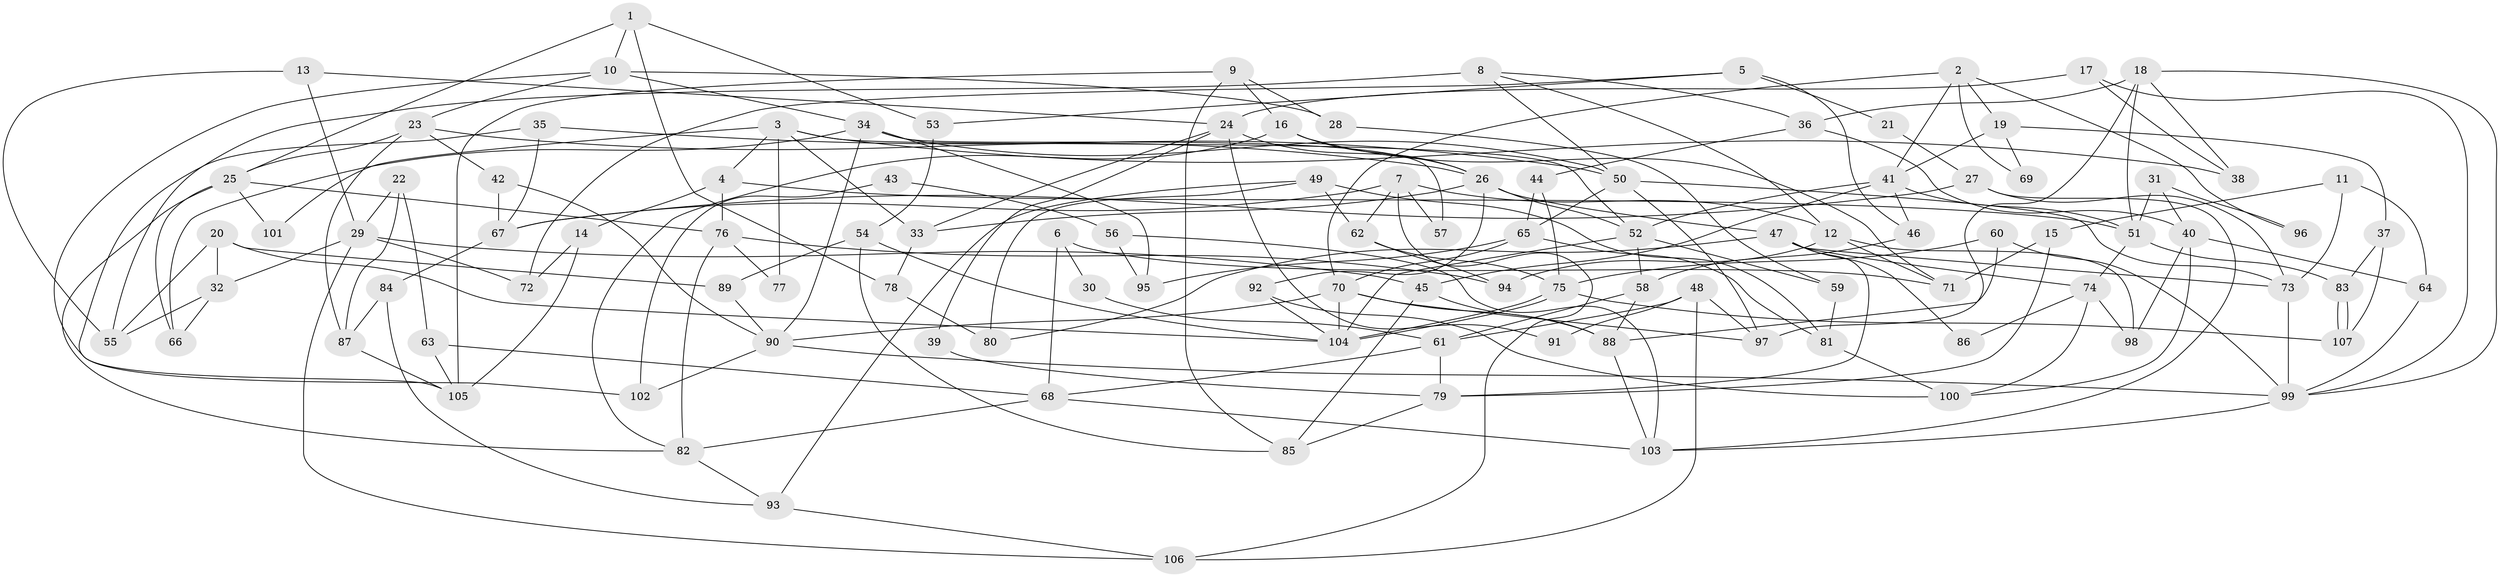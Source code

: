 // coarse degree distribution, {6: 0.08108108108108109, 8: 0.08108108108108109, 4: 0.16216216216216217, 3: 0.28378378378378377, 5: 0.16216216216216217, 11: 0.013513513513513514, 9: 0.02702702702702703, 13: 0.013513513513513514, 12: 0.013513513513513514, 2: 0.12162162162162163, 7: 0.04054054054054054}
// Generated by graph-tools (version 1.1) at 2025/18/03/04/25 18:18:39]
// undirected, 107 vertices, 214 edges
graph export_dot {
graph [start="1"]
  node [color=gray90,style=filled];
  1;
  2;
  3;
  4;
  5;
  6;
  7;
  8;
  9;
  10;
  11;
  12;
  13;
  14;
  15;
  16;
  17;
  18;
  19;
  20;
  21;
  22;
  23;
  24;
  25;
  26;
  27;
  28;
  29;
  30;
  31;
  32;
  33;
  34;
  35;
  36;
  37;
  38;
  39;
  40;
  41;
  42;
  43;
  44;
  45;
  46;
  47;
  48;
  49;
  50;
  51;
  52;
  53;
  54;
  55;
  56;
  57;
  58;
  59;
  60;
  61;
  62;
  63;
  64;
  65;
  66;
  67;
  68;
  69;
  70;
  71;
  72;
  73;
  74;
  75;
  76;
  77;
  78;
  79;
  80;
  81;
  82;
  83;
  84;
  85;
  86;
  87;
  88;
  89;
  90;
  91;
  92;
  93;
  94;
  95;
  96;
  97;
  98;
  99;
  100;
  101;
  102;
  103;
  104;
  105;
  106;
  107;
  1 -- 25;
  1 -- 53;
  1 -- 10;
  1 -- 78;
  2 -- 41;
  2 -- 70;
  2 -- 19;
  2 -- 69;
  2 -- 96;
  3 -- 52;
  3 -- 33;
  3 -- 4;
  3 -- 38;
  3 -- 77;
  3 -- 101;
  4 -- 51;
  4 -- 14;
  4 -- 76;
  5 -- 46;
  5 -- 72;
  5 -- 21;
  5 -- 53;
  6 -- 68;
  6 -- 71;
  6 -- 30;
  7 -- 12;
  7 -- 106;
  7 -- 57;
  7 -- 62;
  7 -- 67;
  8 -- 50;
  8 -- 36;
  8 -- 12;
  8 -- 55;
  9 -- 85;
  9 -- 16;
  9 -- 28;
  9 -- 105;
  10 -- 23;
  10 -- 28;
  10 -- 34;
  10 -- 102;
  11 -- 64;
  11 -- 73;
  11 -- 15;
  12 -- 94;
  12 -- 71;
  12 -- 98;
  13 -- 24;
  13 -- 55;
  13 -- 29;
  14 -- 105;
  14 -- 72;
  15 -- 71;
  15 -- 79;
  16 -- 82;
  16 -- 26;
  16 -- 71;
  17 -- 38;
  17 -- 99;
  17 -- 24;
  18 -- 99;
  18 -- 51;
  18 -- 36;
  18 -- 38;
  18 -- 97;
  19 -- 41;
  19 -- 37;
  19 -- 69;
  20 -- 104;
  20 -- 55;
  20 -- 32;
  20 -- 89;
  21 -- 27;
  22 -- 29;
  22 -- 87;
  22 -- 63;
  23 -- 42;
  23 -- 25;
  23 -- 26;
  23 -- 87;
  24 -- 26;
  24 -- 33;
  24 -- 39;
  24 -- 91;
  25 -- 66;
  25 -- 82;
  25 -- 76;
  25 -- 101;
  26 -- 52;
  26 -- 33;
  26 -- 47;
  26 -- 92;
  27 -- 103;
  27 -- 67;
  27 -- 73;
  28 -- 59;
  29 -- 45;
  29 -- 32;
  29 -- 72;
  29 -- 106;
  30 -- 61;
  31 -- 51;
  31 -- 40;
  31 -- 96;
  32 -- 55;
  32 -- 66;
  33 -- 78;
  34 -- 50;
  34 -- 57;
  34 -- 66;
  34 -- 90;
  34 -- 95;
  35 -- 105;
  35 -- 50;
  35 -- 67;
  36 -- 40;
  36 -- 44;
  37 -- 107;
  37 -- 83;
  39 -- 79;
  40 -- 100;
  40 -- 98;
  40 -- 64;
  41 -- 52;
  41 -- 45;
  41 -- 46;
  41 -- 51;
  42 -- 67;
  42 -- 90;
  43 -- 102;
  43 -- 56;
  44 -- 75;
  44 -- 65;
  45 -- 88;
  45 -- 85;
  46 -- 58;
  47 -- 80;
  47 -- 73;
  47 -- 74;
  47 -- 79;
  47 -- 86;
  48 -- 61;
  48 -- 97;
  48 -- 91;
  48 -- 106;
  49 -- 81;
  49 -- 93;
  49 -- 62;
  49 -- 80;
  50 -- 97;
  50 -- 73;
  50 -- 65;
  51 -- 83;
  51 -- 74;
  52 -- 58;
  52 -- 59;
  52 -- 104;
  53 -- 54;
  54 -- 104;
  54 -- 89;
  54 -- 85;
  56 -- 103;
  56 -- 95;
  58 -- 88;
  58 -- 61;
  59 -- 81;
  60 -- 75;
  60 -- 99;
  60 -- 88;
  61 -- 79;
  61 -- 68;
  62 -- 75;
  62 -- 94;
  63 -- 105;
  63 -- 68;
  64 -- 99;
  65 -- 70;
  65 -- 81;
  65 -- 95;
  67 -- 84;
  68 -- 103;
  68 -- 82;
  70 -- 104;
  70 -- 88;
  70 -- 90;
  70 -- 97;
  73 -- 99;
  74 -- 86;
  74 -- 98;
  74 -- 100;
  75 -- 104;
  75 -- 104;
  75 -- 107;
  76 -- 77;
  76 -- 82;
  76 -- 94;
  78 -- 80;
  79 -- 85;
  81 -- 100;
  82 -- 93;
  83 -- 107;
  83 -- 107;
  84 -- 93;
  84 -- 87;
  87 -- 105;
  88 -- 103;
  89 -- 90;
  90 -- 99;
  90 -- 102;
  92 -- 104;
  92 -- 100;
  93 -- 106;
  99 -- 103;
}
